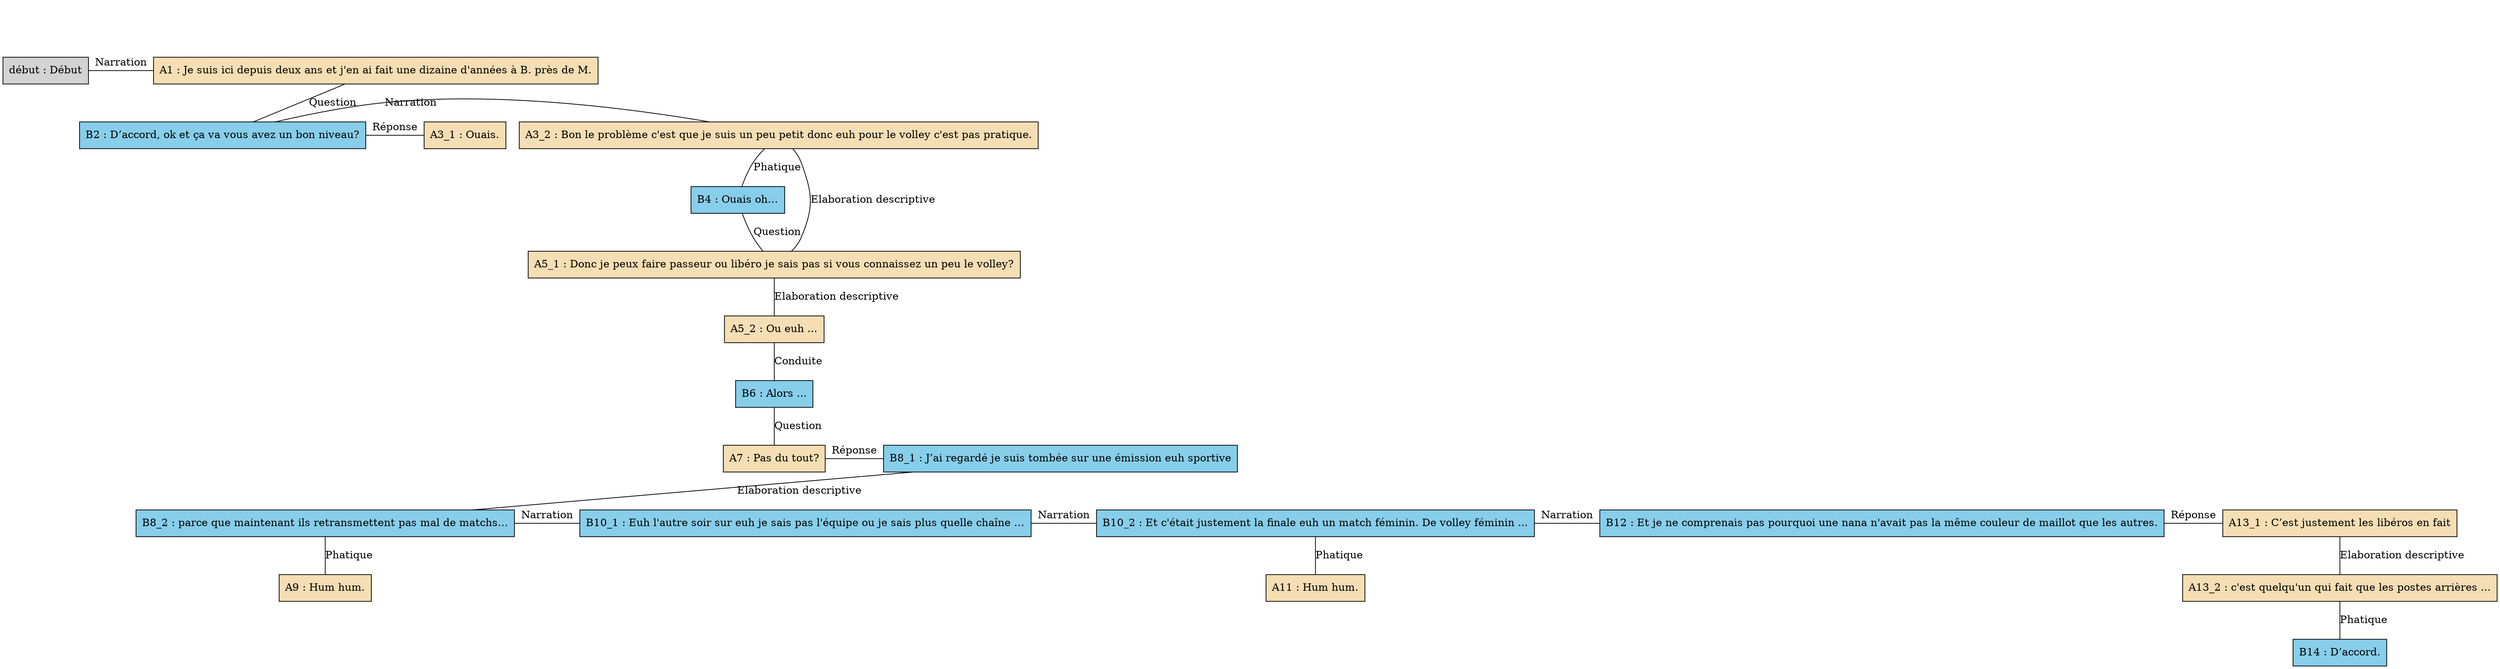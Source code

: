 digraph "Volley_-_E10" {
	node [shape=box style=filled]
	newrank=true
	zero [style=invis]
	"début" [label="début : Début"]
	A1 [label="A1 : Je suis ici depuis deux ans et j'en ai fait une dizaine d'années à B. près de M." fillcolor=wheat]
	B2 [label="B2 : D’accord, ok et ça va vous avez un bon niveau?" fillcolor=skyblue]
	A3_1 [label="A3_1 : Ouais." fillcolor=wheat]
	A3_2 [label="A3_2 : Bon le problème c'est que je suis un peu petit donc euh pour le volley c'est pas pratique." fillcolor=wheat]
	B4 [label="B4 : Ouais oh…" fillcolor=skyblue]
	A5_1 [label="A5_1 : Donc je peux faire passeur ou libéro je sais pas si vous connaissez un peu le volley?" fillcolor=wheat]
	A5_2 [label="A5_2 : Ou euh ..." fillcolor=wheat]
	B6 [label="B6 : Alors ..." fillcolor=skyblue]
	A7 [label="A7 : Pas du tout?" fillcolor=wheat]
	B8_1 [label="B8_1 : J’ai regardé je suis tombée sur une émission euh sportive" fillcolor=skyblue]
	B8_2 [label="B8_2 : parce que maintenant ils retransmettent pas mal de matchs…" fillcolor=skyblue]
	A9 [label="A9 : Hum hum." fillcolor=wheat]
	B10_1 [label="B10_1 : Euh l'autre soir sur euh je sais pas l'équipe ou je sais plus quelle chaîne …" fillcolor=skyblue]
	B10_2 [label="B10_2 : Et c'était justement la finale euh un match féminin. De volley féminin ..." fillcolor=skyblue]
	A11 [label="A11 : Hum hum." fillcolor=wheat]
	B12 [label="B12 : Et je ne comprenais pas pourquoi une nana n'avait pas la même couleur de maillot que les autres." fillcolor=skyblue]
	A13_1 [label="A13_1 : C’est justement les libéros en fait" fillcolor=wheat]
	A13_2 [label="A13_2 : c'est quelqu'un qui fait que les postes arrières ..." fillcolor=wheat]
	B14 [label="B14 : D’accord." fillcolor=skyblue]
	zero -> "début" [label="" style=invis]
	zero -> A1 [style=invis weight=1]
	"début" -> A1 [label=Narration constraint=false dir=none]
	A1 -> B2 [label=Question dir=none weight=2]
	A1 -> A3_1 [style=invis weight=1]
	B2 -> A3_1 [label="Réponse" constraint=false dir=none]
	A1 -> A3_2 [style=invis weight=1]
	B2 -> A3_2 [label=Narration constraint=false dir=none]
	A3_2 -> B4 [label=Phatique dir=none weight=2]
	A3_2 -> A5_1 [label="Elaboration descriptive" dir=none weight=2]
	A5_1 -> A5_2 [label="Elaboration descriptive" dir=none weight=2]
	A5_2 -> B6 [label=Conduite dir=none weight=2]
	B6 -> A7 [label=Question dir=none weight=2]
	B4 -> A5_1 [label=Question dir=none weight=2]
	B6 -> B8_1 [style=invis weight=1]
	A7 -> B8_1 [label="Réponse" constraint=false dir=none]
	B8_1 -> B8_2 [label="Elaboration descriptive" dir=none weight=2]
	B8_2 -> A9 [label=Phatique dir=none weight=2]
	B8_1 -> B10_1 [style=invis weight=1]
	B8_2 -> B10_1 [label=Narration constraint=false dir=none]
	B8_1 -> B10_2 [style=invis weight=1]
	B10_1 -> B10_2 [label=Narration constraint=false dir=none]
	B10_2 -> A11 [label=Phatique dir=none weight=2]
	B8_1 -> B12 [style=invis weight=1]
	B10_2 -> B12 [label=Narration constraint=false dir=none]
	B8_1 -> A13_1 [style=invis weight=1]
	B12 -> A13_1 [label="Réponse" constraint=false dir=none]
	A13_1 -> A13_2 [label="Elaboration descriptive" dir=none weight=2]
	A13_2 -> B14 [label=Phatique dir=none weight=2]
}
